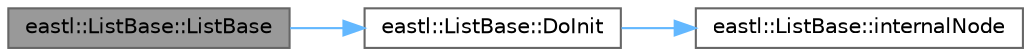 digraph "eastl::ListBase::ListBase"
{
 // LATEX_PDF_SIZE
  bgcolor="transparent";
  edge [fontname=Helvetica,fontsize=10,labelfontname=Helvetica,labelfontsize=10];
  node [fontname=Helvetica,fontsize=10,shape=box,height=0.2,width=0.4];
  rankdir="LR";
  Node1 [id="Node000001",label="eastl::ListBase::ListBase",height=0.2,width=0.4,color="gray40", fillcolor="grey60", style="filled", fontcolor="black",tooltip=" "];
  Node1 -> Node2 [id="edge3_Node000001_Node000002",color="steelblue1",style="solid",tooltip=" "];
  Node2 [id="Node000002",label="eastl::ListBase::DoInit",height=0.2,width=0.4,color="grey40", fillcolor="white", style="filled",URL="$classeastl_1_1_list_base.html#a6e22bd4a290a727b17665071b91cea26",tooltip=" "];
  Node2 -> Node3 [id="edge4_Node000002_Node000003",color="steelblue1",style="solid",tooltip=" "];
  Node3 [id="Node000003",label="eastl::ListBase::internalNode",height=0.2,width=0.4,color="grey40", fillcolor="white", style="filled",URL="$classeastl_1_1_list_base.html#ad85f0b3b612469405f22aba10045132b",tooltip=" "];
}
